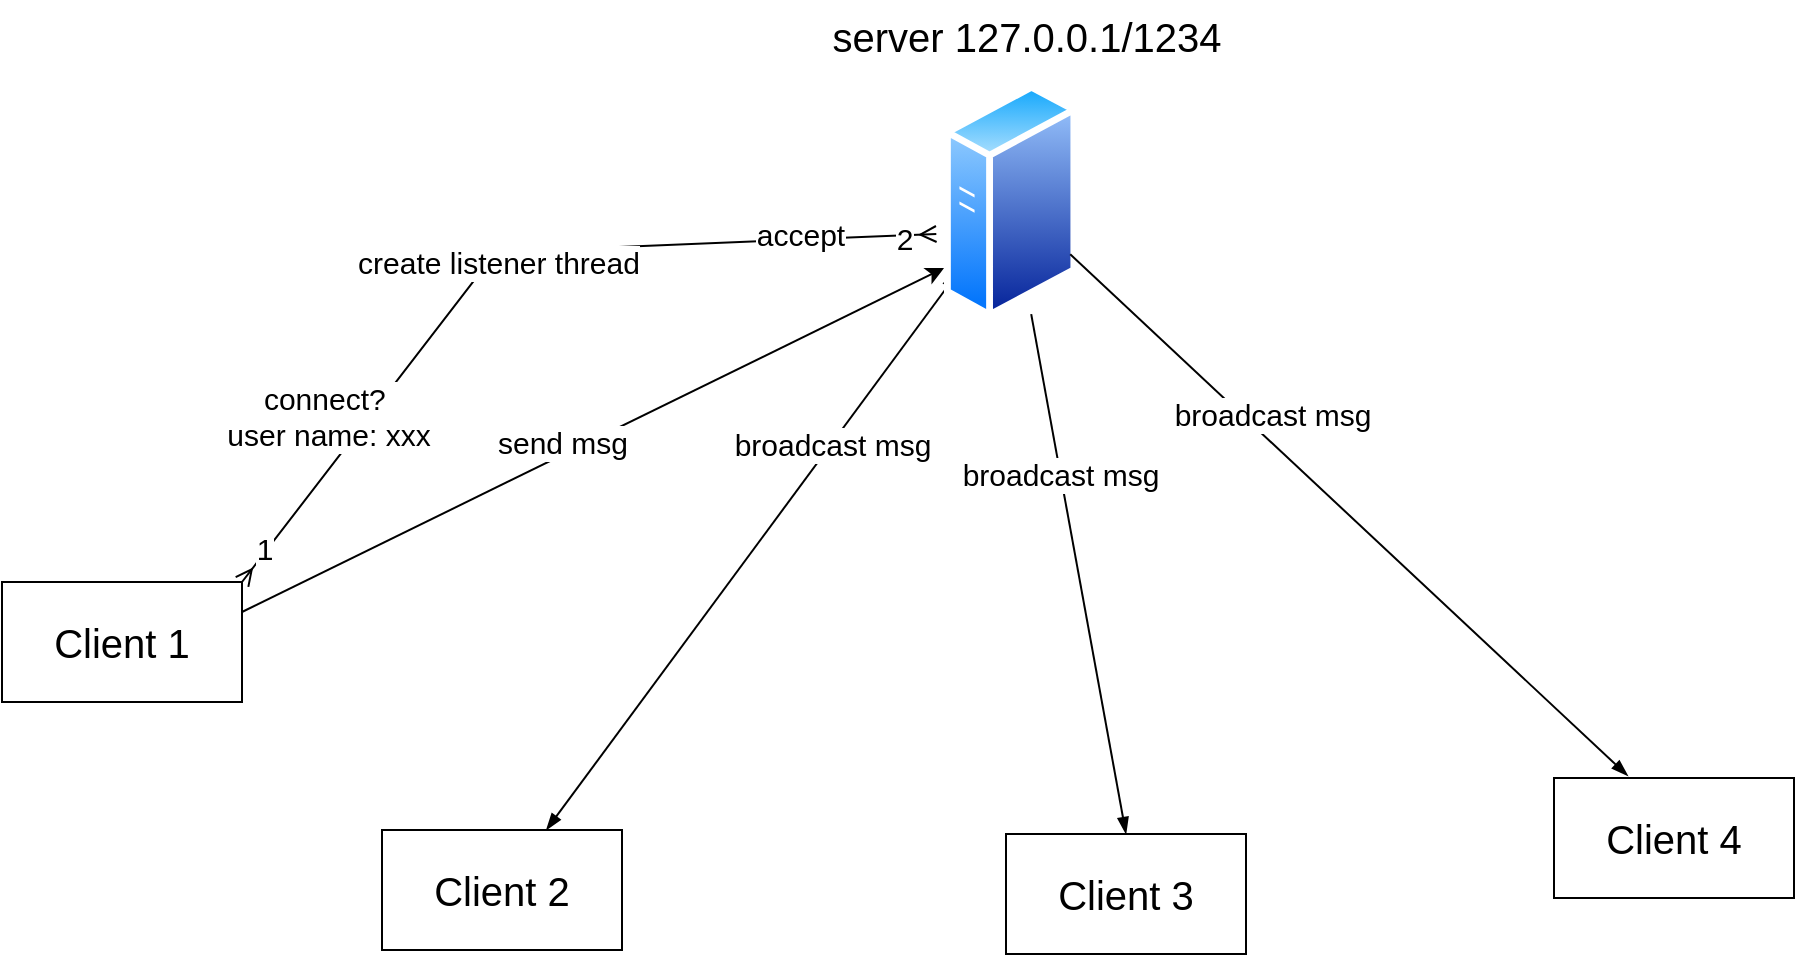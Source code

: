<mxfile>
    <diagram id="Z47sIh4CaTl5k4VbPAMm" name="Page-1">
        <mxGraphModel dx="1551" dy="827" grid="0" gridSize="10" guides="1" tooltips="1" connect="1" arrows="1" fold="1" page="0" pageScale="1" pageWidth="850" pageHeight="1100" math="0" shadow="0">
            <root>
                <mxCell id="0"/>
                <mxCell id="1" parent="0"/>
                <mxCell id="8" style="edgeStyle=none;html=1;entryX=-0.045;entryY=0.563;entryDx=0;entryDy=0;entryPerimeter=0;fontSize=20;startArrow=ERmany;startFill=0;endArrow=ERmany;endFill=0;" edge="1" parent="1">
                    <mxGeometry relative="1" as="geometry">
                        <mxPoint x="-10.998" y="347" as="sourcePoint"/>
                        <mxPoint x="336.151" y="172.997" as="targetPoint"/>
                        <Array as="points">
                            <mxPoint x="116" y="182"/>
                        </Array>
                    </mxGeometry>
                </mxCell>
                <mxCell id="10" value="connect?&amp;nbsp;&lt;br&gt;user name: xxx" style="edgeLabel;html=1;align=center;verticalAlign=middle;resizable=0;points=[];fontSize=15;" vertex="1" connectable="0" parent="8">
                    <mxGeometry x="-0.166" y="-2" relative="1" as="geometry">
                        <mxPoint x="-68" y="57" as="offset"/>
                    </mxGeometry>
                </mxCell>
                <mxCell id="13" value="accept" style="edgeLabel;html=1;align=center;verticalAlign=middle;resizable=0;points=[];fontSize=15;" vertex="1" connectable="0" parent="8">
                    <mxGeometry x="0.657" y="-1" relative="1" as="geometry">
                        <mxPoint x="5" y="-4" as="offset"/>
                    </mxGeometry>
                </mxCell>
                <mxCell id="14" value="create listener thread" style="edgeLabel;html=1;align=center;verticalAlign=middle;resizable=0;points=[];fontSize=15;" vertex="1" connectable="0" parent="8">
                    <mxGeometry x="-0.083" y="3" relative="1" as="geometry">
                        <mxPoint x="10" y="-3" as="offset"/>
                    </mxGeometry>
                </mxCell>
                <mxCell id="24" value="1" style="edgeLabel;html=1;align=center;verticalAlign=middle;resizable=0;points=[];fontSize=15;" vertex="1" connectable="0" parent="8">
                    <mxGeometry x="-0.908" y="-3" relative="1" as="geometry">
                        <mxPoint x="-4" y="-4" as="offset"/>
                    </mxGeometry>
                </mxCell>
                <mxCell id="25" value="2" style="edgeLabel;html=1;align=center;verticalAlign=middle;resizable=0;points=[];fontSize=15;" vertex="1" connectable="0" parent="8">
                    <mxGeometry x="0.924" y="-1" relative="1" as="geometry">
                        <mxPoint as="offset"/>
                    </mxGeometry>
                </mxCell>
                <mxCell id="26" style="edgeStyle=none;html=1;fontSize=15;startArrow=none;startFill=0;endArrow=classic;endFill=1;exitX=1;exitY=0.25;exitDx=0;exitDy=0;entryX=0;entryY=0.782;entryDx=0;entryDy=0;entryPerimeter=0;" edge="1" parent="1" source="2" target="7">
                    <mxGeometry relative="1" as="geometry"/>
                </mxCell>
                <mxCell id="27" value="send msg" style="edgeLabel;html=1;align=center;verticalAlign=middle;resizable=0;points=[];fontSize=15;" vertex="1" connectable="0" parent="26">
                    <mxGeometry x="-0.126" y="-1" relative="1" as="geometry">
                        <mxPoint x="6" y="-11" as="offset"/>
                    </mxGeometry>
                </mxCell>
                <mxCell id="2" value="Client 1" style="whiteSpace=wrap;html=1;fontSize=20;" vertex="1" parent="1">
                    <mxGeometry x="-131" y="347" width="120" height="60" as="geometry"/>
                </mxCell>
                <mxCell id="3" value="Client 2" style="whiteSpace=wrap;html=1;fontSize=20;" vertex="1" parent="1">
                    <mxGeometry x="59" y="471" width="120" height="60" as="geometry"/>
                </mxCell>
                <mxCell id="4" value="Client 3" style="whiteSpace=wrap;html=1;fontSize=20;" vertex="1" parent="1">
                    <mxGeometry x="371" y="473" width="120" height="60" as="geometry"/>
                </mxCell>
                <mxCell id="5" value="Client 4" style="whiteSpace=wrap;html=1;fontSize=20;" vertex="1" parent="1">
                    <mxGeometry x="645" y="445" width="120" height="60" as="geometry"/>
                </mxCell>
                <mxCell id="16" style="edgeStyle=none;html=1;fontSize=15;startArrow=blockThin;startFill=1;endArrow=blockThin;endFill=1;" edge="1" parent="1" source="7" target="3">
                    <mxGeometry relative="1" as="geometry"/>
                </mxCell>
                <mxCell id="18" value="broadcast msg" style="edgeLabel;html=1;align=center;verticalAlign=middle;resizable=0;points=[];fontSize=15;" vertex="1" connectable="0" parent="16">
                    <mxGeometry x="-0.39" relative="1" as="geometry">
                        <mxPoint as="offset"/>
                    </mxGeometry>
                </mxCell>
                <mxCell id="7" value="" style="aspect=fixed;perimeter=ellipsePerimeter;html=1;align=center;shadow=0;dashed=0;spacingTop=3;image;image=img/lib/active_directory/generic_server.svg;fontSize=20;" vertex="1" parent="1">
                    <mxGeometry x="340" y="97" width="66.64" height="119" as="geometry"/>
                </mxCell>
                <mxCell id="19" style="edgeStyle=none;html=1;fontSize=15;startArrow=none;startFill=0;endArrow=blockThin;endFill=1;entryX=0.5;entryY=0;entryDx=0;entryDy=0;" edge="1" parent="1" source="7" target="4">
                    <mxGeometry relative="1" as="geometry">
                        <mxPoint x="355.569" y="210.974" as="sourcePoint"/>
                        <mxPoint x="151.652" y="481" as="targetPoint"/>
                    </mxGeometry>
                </mxCell>
                <mxCell id="20" value="broadcast msg" style="edgeLabel;html=1;align=center;verticalAlign=middle;resizable=0;points=[];fontSize=15;" vertex="1" connectable="0" parent="19">
                    <mxGeometry x="-0.39" relative="1" as="geometry">
                        <mxPoint as="offset"/>
                    </mxGeometry>
                </mxCell>
                <mxCell id="21" value="&lt;span style=&quot;font-size: 20px;&quot;&gt;server 127.0.0.1/1234&lt;/span&gt;" style="text;html=1;align=center;verticalAlign=middle;resizable=0;points=[];autosize=1;strokeColor=none;fillColor=none;fontSize=15;" vertex="1" parent="1">
                    <mxGeometry x="274" y="56" width="213" height="36" as="geometry"/>
                </mxCell>
                <mxCell id="22" style="edgeStyle=none;html=1;fontSize=15;startArrow=none;startFill=0;endArrow=blockThin;endFill=1;entryX=0.308;entryY=-0.017;entryDx=0;entryDy=0;entryPerimeter=0;exitX=1;exitY=0.75;exitDx=0;exitDy=0;" edge="1" parent="1" source="7" target="5">
                    <mxGeometry relative="1" as="geometry">
                        <mxPoint x="356.765" y="202.44" as="sourcePoint"/>
                        <mxPoint x="151.147" y="481" as="targetPoint"/>
                    </mxGeometry>
                </mxCell>
                <mxCell id="23" value="broadcast msg" style="edgeLabel;html=1;align=center;verticalAlign=middle;resizable=0;points=[];fontSize=15;" vertex="1" connectable="0" parent="22">
                    <mxGeometry x="-0.39" relative="1" as="geometry">
                        <mxPoint x="16" as="offset"/>
                    </mxGeometry>
                </mxCell>
            </root>
        </mxGraphModel>
    </diagram>
</mxfile>